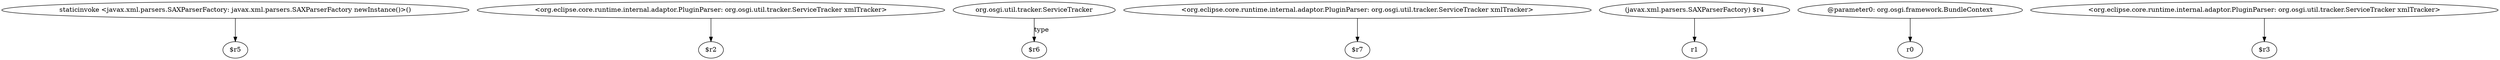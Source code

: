 digraph g {
0[label="staticinvoke <javax.xml.parsers.SAXParserFactory: javax.xml.parsers.SAXParserFactory newInstance()>()"]
1[label="$r5"]
0->1[label=""]
2[label="<org.eclipse.core.runtime.internal.adaptor.PluginParser: org.osgi.util.tracker.ServiceTracker xmlTracker>"]
3[label="$r2"]
2->3[label=""]
4[label="org.osgi.util.tracker.ServiceTracker"]
5[label="$r6"]
4->5[label="type"]
6[label="<org.eclipse.core.runtime.internal.adaptor.PluginParser: org.osgi.util.tracker.ServiceTracker xmlTracker>"]
7[label="$r7"]
6->7[label=""]
8[label="(javax.xml.parsers.SAXParserFactory) $r4"]
9[label="r1"]
8->9[label=""]
10[label="@parameter0: org.osgi.framework.BundleContext"]
11[label="r0"]
10->11[label=""]
12[label="<org.eclipse.core.runtime.internal.adaptor.PluginParser: org.osgi.util.tracker.ServiceTracker xmlTracker>"]
13[label="$r3"]
12->13[label=""]
}